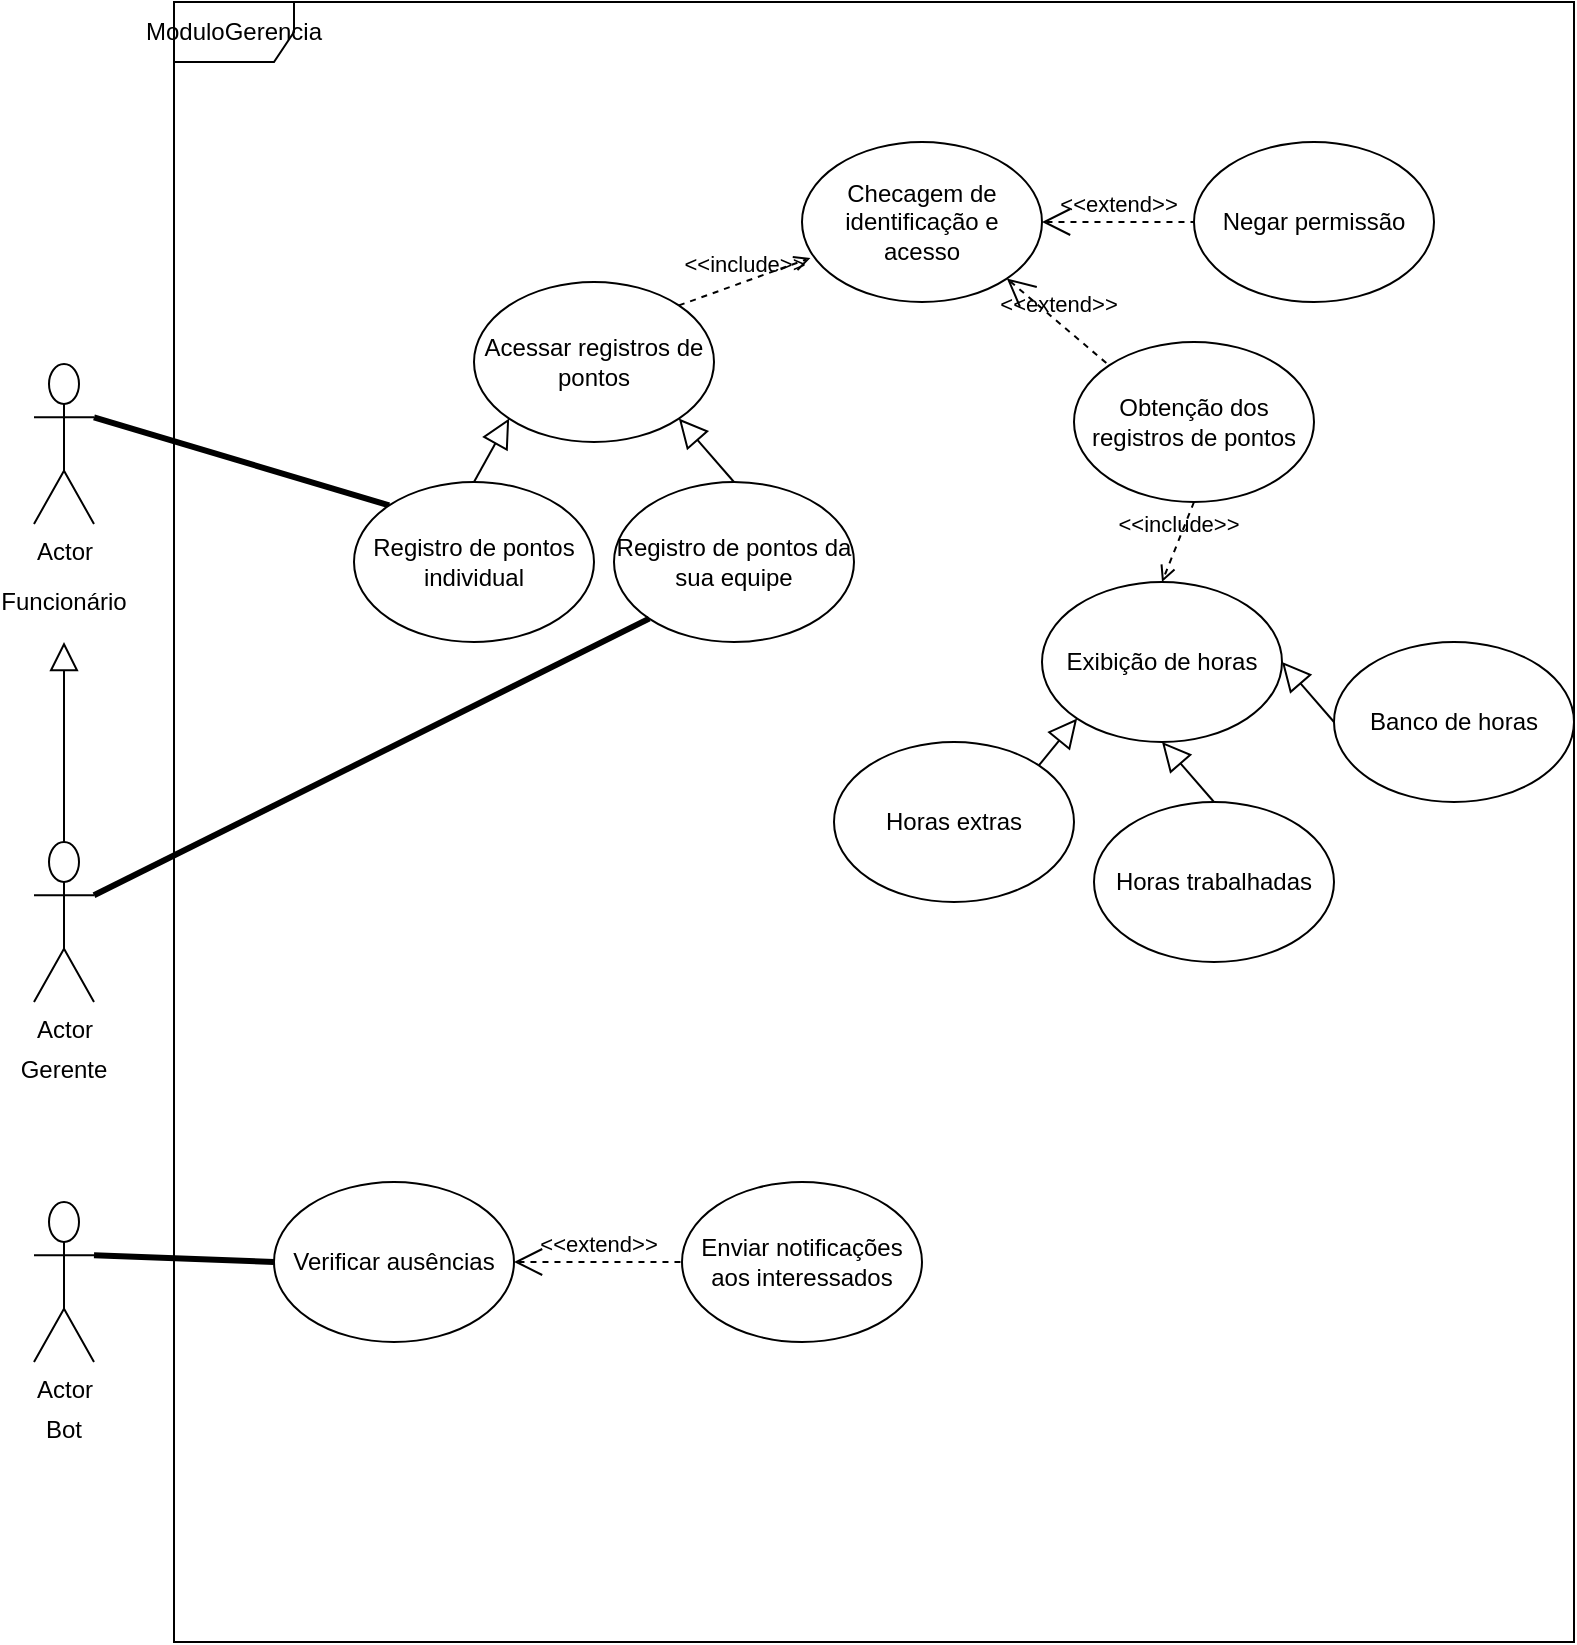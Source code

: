<mxfile version="14.6.0" type="device"><diagram id="xMt4X_LHy3N_VaBiQdar" name="Page-1"><mxGraphModel dx="1038" dy="580" grid="1" gridSize="10" guides="1" tooltips="1" connect="1" arrows="1" fold="1" page="1" pageScale="1" pageWidth="827" pageHeight="1169" math="0" shadow="0"><root><mxCell id="0"/><mxCell id="1" parent="0"/><mxCell id="48c0xk20tSyRVrcV6fkV-27" value="ModuloGerencia" style="shape=umlFrame;whiteSpace=wrap;html=1;" parent="1" vertex="1"><mxGeometry x="100" y="40" width="700" height="820" as="geometry"/></mxCell><mxCell id="_1gRqPf9OUlvjhR0BVZI-4" value="Actor" style="shape=umlActor;verticalLabelPosition=bottom;verticalAlign=top;html=1;outlineConnect=0;" parent="1" vertex="1"><mxGeometry x="30" y="221" width="30" height="80" as="geometry"/></mxCell><mxCell id="g-mYSLrAv-5Q6aC7A1Hs-4" value="" style="endArrow=none;startArrow=none;endFill=0;startFill=0;endSize=8;html=1;verticalAlign=bottom;labelBackgroundColor=none;strokeWidth=3;exitX=1;exitY=0.333;exitDx=0;exitDy=0;exitPerimeter=0;entryX=0;entryY=0;entryDx=0;entryDy=0;" parent="1" source="_1gRqPf9OUlvjhR0BVZI-4" target="48c0xk20tSyRVrcV6fkV-2" edge="1"><mxGeometry width="160" relative="1" as="geometry"><mxPoint x="330" y="200" as="sourcePoint"/><mxPoint x="190" y="160" as="targetPoint"/></mxGeometry></mxCell><mxCell id="g-mYSLrAv-5Q6aC7A1Hs-32" value="Actor" style="shape=umlActor;verticalLabelPosition=bottom;verticalAlign=top;html=1;outlineConnect=0;" parent="1" vertex="1"><mxGeometry x="30" y="460" width="30" height="80" as="geometry"/></mxCell><mxCell id="g-mYSLrAv-5Q6aC7A1Hs-33" value="Gerente" style="text;html=1;strokeColor=none;fillColor=none;align=center;verticalAlign=middle;whiteSpace=wrap;rounded=0;" parent="1" vertex="1"><mxGeometry x="25" y="564" width="40" height="20" as="geometry"/></mxCell><mxCell id="g-mYSLrAv-5Q6aC7A1Hs-34" value="Funcionário" style="text;html=1;strokeColor=none;fillColor=none;align=center;verticalAlign=middle;whiteSpace=wrap;rounded=0;" parent="1" vertex="1"><mxGeometry x="20" y="320" width="50" height="40" as="geometry"/></mxCell><mxCell id="48c0xk20tSyRVrcV6fkV-1" value="Acessar registros de pontos" style="ellipse;whiteSpace=wrap;html=1;" parent="1" vertex="1"><mxGeometry x="250" y="180" width="120" height="80" as="geometry"/></mxCell><mxCell id="48c0xk20tSyRVrcV6fkV-2" value="Registro de pontos individual" style="ellipse;whiteSpace=wrap;html=1;" parent="1" vertex="1"><mxGeometry x="190" y="280" width="120" height="80" as="geometry"/></mxCell><mxCell id="48c0xk20tSyRVrcV6fkV-3" value="Registro de pontos da sua equipe" style="ellipse;whiteSpace=wrap;html=1;" parent="1" vertex="1"><mxGeometry x="320" y="280" width="120" height="80" as="geometry"/></mxCell><mxCell id="48c0xk20tSyRVrcV6fkV-4" value="" style="edgeStyle=none;html=1;endSize=12;endArrow=block;endFill=0;entryX=0;entryY=1;entryDx=0;entryDy=0;exitX=0.5;exitY=0;exitDx=0;exitDy=0;" parent="1" source="48c0xk20tSyRVrcV6fkV-2" target="48c0xk20tSyRVrcV6fkV-1" edge="1"><mxGeometry width="160" relative="1" as="geometry"><mxPoint x="330" y="320" as="sourcePoint"/><mxPoint x="490" y="320" as="targetPoint"/></mxGeometry></mxCell><mxCell id="48c0xk20tSyRVrcV6fkV-5" value="" style="edgeStyle=none;html=1;endSize=12;endArrow=block;endFill=0;entryX=1;entryY=1;entryDx=0;entryDy=0;exitX=0.5;exitY=0;exitDx=0;exitDy=0;" parent="1" source="48c0xk20tSyRVrcV6fkV-3" target="48c0xk20tSyRVrcV6fkV-1" edge="1"><mxGeometry width="160" relative="1" as="geometry"><mxPoint x="260" y="290" as="sourcePoint"/><mxPoint x="277.574" y="258.284" as="targetPoint"/></mxGeometry></mxCell><mxCell id="48c0xk20tSyRVrcV6fkV-6" value="" style="endArrow=none;startArrow=none;endFill=0;startFill=0;endSize=8;html=1;verticalAlign=bottom;labelBackgroundColor=none;strokeWidth=3;entryX=0;entryY=1;entryDx=0;entryDy=0;exitX=1;exitY=0.333;exitDx=0;exitDy=0;exitPerimeter=0;" parent="1" source="g-mYSLrAv-5Q6aC7A1Hs-32" target="48c0xk20tSyRVrcV6fkV-3" edge="1"><mxGeometry width="160" relative="1" as="geometry"><mxPoint x="60" y="480" as="sourcePoint"/><mxPoint x="217.574" y="358.284" as="targetPoint"/></mxGeometry></mxCell><mxCell id="48c0xk20tSyRVrcV6fkV-7" value="Checagem de identificação e acesso" style="ellipse;whiteSpace=wrap;html=1;" parent="1" vertex="1"><mxGeometry x="414" y="110" width="120" height="80" as="geometry"/></mxCell><mxCell id="48c0xk20tSyRVrcV6fkV-8" value="&amp;lt;&amp;lt;include&amp;gt;&amp;gt;" style="html=1;verticalAlign=bottom;labelBackgroundColor=none;endArrow=open;endFill=0;dashed=1;exitX=1;exitY=0;exitDx=0;exitDy=0;entryX=0.035;entryY=0.725;entryDx=0;entryDy=0;entryPerimeter=0;" parent="1" source="48c0xk20tSyRVrcV6fkV-1" target="48c0xk20tSyRVrcV6fkV-7" edge="1"><mxGeometry width="160" relative="1" as="geometry"><mxPoint x="330" y="310" as="sourcePoint"/><mxPoint x="490" y="310" as="targetPoint"/></mxGeometry></mxCell><mxCell id="48c0xk20tSyRVrcV6fkV-9" value="Obtenção dos registros de pontos" style="ellipse;whiteSpace=wrap;html=1;" parent="1" vertex="1"><mxGeometry x="550" y="210" width="120" height="80" as="geometry"/></mxCell><mxCell id="48c0xk20tSyRVrcV6fkV-10" value="&amp;lt;&amp;lt;extend&amp;gt;&amp;gt;" style="edgeStyle=none;html=1;startArrow=open;endArrow=none;startSize=12;verticalAlign=bottom;dashed=1;labelBackgroundColor=none;entryX=0;entryY=0;entryDx=0;entryDy=0;exitX=1;exitY=1;exitDx=0;exitDy=0;" parent="1" source="48c0xk20tSyRVrcV6fkV-7" target="48c0xk20tSyRVrcV6fkV-9" edge="1"><mxGeometry width="160" relative="1" as="geometry"><mxPoint x="360" y="249.5" as="sourcePoint"/><mxPoint x="520" y="249.5" as="targetPoint"/></mxGeometry></mxCell><mxCell id="48c0xk20tSyRVrcV6fkV-11" value="Negar permissão" style="ellipse;whiteSpace=wrap;html=1;" parent="1" vertex="1"><mxGeometry x="610" y="110" width="120" height="80" as="geometry"/></mxCell><mxCell id="48c0xk20tSyRVrcV6fkV-12" value="&amp;lt;&amp;lt;extend&amp;gt;&amp;gt;" style="edgeStyle=none;html=1;startArrow=open;endArrow=none;startSize=12;verticalAlign=bottom;dashed=1;labelBackgroundColor=none;entryX=0;entryY=0.5;entryDx=0;entryDy=0;exitX=1;exitY=0.5;exitDx=0;exitDy=0;" parent="1" source="48c0xk20tSyRVrcV6fkV-7" target="48c0xk20tSyRVrcV6fkV-11" edge="1"><mxGeometry width="160" relative="1" as="geometry"><mxPoint x="526.426" y="188.284" as="sourcePoint"/><mxPoint x="561.574" y="231.716" as="targetPoint"/></mxGeometry></mxCell><mxCell id="48c0xk20tSyRVrcV6fkV-13" value="Exibição de horas" style="ellipse;whiteSpace=wrap;html=1;" parent="1" vertex="1"><mxGeometry x="534" y="330" width="120" height="80" as="geometry"/></mxCell><mxCell id="48c0xk20tSyRVrcV6fkV-14" value="Horas extras" style="ellipse;whiteSpace=wrap;html=1;" parent="1" vertex="1"><mxGeometry x="430" y="410" width="120" height="80" as="geometry"/></mxCell><mxCell id="48c0xk20tSyRVrcV6fkV-15" value="Horas trabalhadas" style="ellipse;whiteSpace=wrap;html=1;" parent="1" vertex="1"><mxGeometry x="560" y="440" width="120" height="80" as="geometry"/></mxCell><mxCell id="48c0xk20tSyRVrcV6fkV-16" value="Banco de horas" style="ellipse;whiteSpace=wrap;html=1;" parent="1" vertex="1"><mxGeometry x="680" y="360" width="120" height="80" as="geometry"/></mxCell><mxCell id="48c0xk20tSyRVrcV6fkV-17" value="" style="edgeStyle=none;html=1;endSize=12;endArrow=block;endFill=0;entryX=0;entryY=1;entryDx=0;entryDy=0;exitX=1;exitY=0;exitDx=0;exitDy=0;" parent="1" source="48c0xk20tSyRVrcV6fkV-14" target="48c0xk20tSyRVrcV6fkV-13" edge="1"><mxGeometry width="160" relative="1" as="geometry"><mxPoint x="330" y="430" as="sourcePoint"/><mxPoint x="490" y="430" as="targetPoint"/></mxGeometry></mxCell><mxCell id="48c0xk20tSyRVrcV6fkV-18" value="" style="edgeStyle=none;html=1;endSize=12;endArrow=block;endFill=0;exitX=0.5;exitY=0;exitDx=0;exitDy=0;" parent="1" source="48c0xk20tSyRVrcV6fkV-15" edge="1"><mxGeometry width="160" relative="1" as="geometry"><mxPoint x="542.426" y="431.716" as="sourcePoint"/><mxPoint x="594" y="410" as="targetPoint"/></mxGeometry></mxCell><mxCell id="48c0xk20tSyRVrcV6fkV-19" value="" style="edgeStyle=none;html=1;endSize=12;endArrow=block;endFill=0;entryX=1;entryY=0.5;entryDx=0;entryDy=0;exitX=0;exitY=0.5;exitDx=0;exitDy=0;" parent="1" source="48c0xk20tSyRVrcV6fkV-16" target="48c0xk20tSyRVrcV6fkV-13" edge="1"><mxGeometry width="160" relative="1" as="geometry"><mxPoint x="552.426" y="441.716" as="sourcePoint"/><mxPoint x="571.574" y="418.284" as="targetPoint"/></mxGeometry></mxCell><mxCell id="48c0xk20tSyRVrcV6fkV-20" value="&amp;lt;&amp;lt;include&amp;gt;&amp;gt;" style="html=1;verticalAlign=bottom;labelBackgroundColor=none;endArrow=open;endFill=0;dashed=1;entryX=0.5;entryY=0;entryDx=0;entryDy=0;exitX=0.5;exitY=1;exitDx=0;exitDy=0;" parent="1" source="48c0xk20tSyRVrcV6fkV-9" target="48c0xk20tSyRVrcV6fkV-13" edge="1"><mxGeometry width="160" relative="1" as="geometry"><mxPoint x="330" y="330" as="sourcePoint"/><mxPoint x="600" y="320" as="targetPoint"/></mxGeometry></mxCell><mxCell id="48c0xk20tSyRVrcV6fkV-21" value="Actor" style="shape=umlActor;verticalLabelPosition=bottom;verticalAlign=top;html=1;outlineConnect=0;" parent="1" vertex="1"><mxGeometry x="30" y="640" width="30" height="80" as="geometry"/></mxCell><mxCell id="48c0xk20tSyRVrcV6fkV-22" value="Bot" style="text;html=1;strokeColor=none;fillColor=none;align=center;verticalAlign=middle;whiteSpace=wrap;rounded=0;" parent="1" vertex="1"><mxGeometry x="25" y="744" width="40" height="20" as="geometry"/></mxCell><mxCell id="48c0xk20tSyRVrcV6fkV-23" value="Verificar ausências" style="ellipse;whiteSpace=wrap;html=1;" parent="1" vertex="1"><mxGeometry x="150" y="630" width="120" height="80" as="geometry"/></mxCell><mxCell id="48c0xk20tSyRVrcV6fkV-24" value="Enviar notificações aos interessados" style="ellipse;whiteSpace=wrap;html=1;" parent="1" vertex="1"><mxGeometry x="354" y="630" width="120" height="80" as="geometry"/></mxCell><mxCell id="48c0xk20tSyRVrcV6fkV-25" value="&amp;lt;&amp;lt;extend&amp;gt;&amp;gt;" style="edgeStyle=none;html=1;startArrow=open;endArrow=none;startSize=12;verticalAlign=bottom;dashed=1;labelBackgroundColor=none;exitX=1;exitY=0.5;exitDx=0;exitDy=0;entryX=0;entryY=0.5;entryDx=0;entryDy=0;" parent="1" source="48c0xk20tSyRVrcV6fkV-23" target="48c0xk20tSyRVrcV6fkV-24" edge="1"><mxGeometry width="160" relative="1" as="geometry"><mxPoint x="300" y="650" as="sourcePoint"/><mxPoint x="460" y="650" as="targetPoint"/></mxGeometry></mxCell><mxCell id="48c0xk20tSyRVrcV6fkV-26" value="" style="endArrow=none;startArrow=none;endFill=0;startFill=0;endSize=8;html=1;verticalAlign=bottom;labelBackgroundColor=none;strokeWidth=3;entryX=0;entryY=0.5;entryDx=0;entryDy=0;exitX=1;exitY=0.333;exitDx=0;exitDy=0;exitPerimeter=0;" parent="1" source="48c0xk20tSyRVrcV6fkV-21" target="48c0xk20tSyRVrcV6fkV-23" edge="1"><mxGeometry width="160" relative="1" as="geometry"><mxPoint x="70" y="496.667" as="sourcePoint"/><mxPoint x="347.574" y="358.284" as="targetPoint"/></mxGeometry></mxCell><mxCell id="J9eNIm9nLja3rDr4la5p-1" value="" style="edgeStyle=none;html=1;endSize=12;endArrow=block;endFill=0;exitX=0.5;exitY=0;exitDx=0;exitDy=0;exitPerimeter=0;" edge="1" parent="1" source="g-mYSLrAv-5Q6aC7A1Hs-32" target="g-mYSLrAv-5Q6aC7A1Hs-34"><mxGeometry width="160" relative="1" as="geometry"><mxPoint x="260" y="290" as="sourcePoint"/><mxPoint x="277.574" y="258.284" as="targetPoint"/></mxGeometry></mxCell></root></mxGraphModel></diagram></mxfile>
